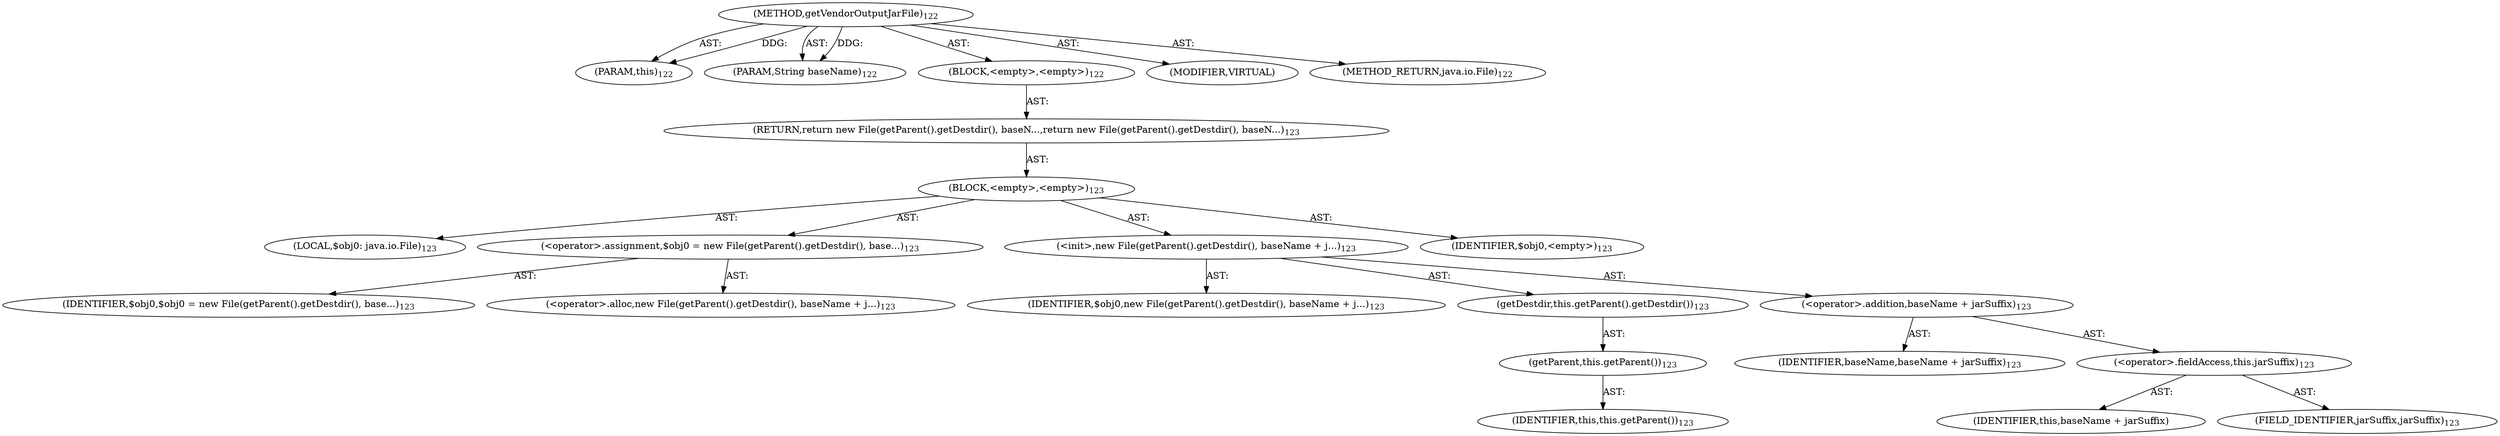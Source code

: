 digraph "getVendorOutputJarFile" {  
"111669149698" [label = <(METHOD,getVendorOutputJarFile)<SUB>122</SUB>> ]
"115964116993" [label = <(PARAM,this)<SUB>122</SUB>> ]
"115964116999" [label = <(PARAM,String baseName)<SUB>122</SUB>> ]
"25769803783" [label = <(BLOCK,&lt;empty&gt;,&lt;empty&gt;)<SUB>122</SUB>> ]
"146028888066" [label = <(RETURN,return new File(getParent().getDestdir(), baseN...,return new File(getParent().getDestdir(), baseN...)<SUB>123</SUB>> ]
"25769803784" [label = <(BLOCK,&lt;empty&gt;,&lt;empty&gt;)<SUB>123</SUB>> ]
"94489280515" [label = <(LOCAL,$obj0: java.io.File)<SUB>123</SUB>> ]
"30064771113" [label = <(&lt;operator&gt;.assignment,$obj0 = new File(getParent().getDestdir(), base...)<SUB>123</SUB>> ]
"68719476768" [label = <(IDENTIFIER,$obj0,$obj0 = new File(getParent().getDestdir(), base...)<SUB>123</SUB>> ]
"30064771114" [label = <(&lt;operator&gt;.alloc,new File(getParent().getDestdir(), baseName + j...)<SUB>123</SUB>> ]
"30064771115" [label = <(&lt;init&gt;,new File(getParent().getDestdir(), baseName + j...)<SUB>123</SUB>> ]
"68719476769" [label = <(IDENTIFIER,$obj0,new File(getParent().getDestdir(), baseName + j...)<SUB>123</SUB>> ]
"30064771116" [label = <(getDestdir,this.getParent().getDestdir())<SUB>123</SUB>> ]
"30064771117" [label = <(getParent,this.getParent())<SUB>123</SUB>> ]
"68719476741" [label = <(IDENTIFIER,this,this.getParent())<SUB>123</SUB>> ]
"30064771118" [label = <(&lt;operator&gt;.addition,baseName + jarSuffix)<SUB>123</SUB>> ]
"68719476770" [label = <(IDENTIFIER,baseName,baseName + jarSuffix)<SUB>123</SUB>> ]
"30064771119" [label = <(&lt;operator&gt;.fieldAccess,this.jarSuffix)<SUB>123</SUB>> ]
"68719476771" [label = <(IDENTIFIER,this,baseName + jarSuffix)> ]
"55834574859" [label = <(FIELD_IDENTIFIER,jarSuffix,jarSuffix)<SUB>123</SUB>> ]
"68719476772" [label = <(IDENTIFIER,$obj0,&lt;empty&gt;)<SUB>123</SUB>> ]
"133143986187" [label = <(MODIFIER,VIRTUAL)> ]
"128849018882" [label = <(METHOD_RETURN,java.io.File)<SUB>122</SUB>> ]
  "111669149698" -> "115964116993"  [ label = "AST: "] 
  "111669149698" -> "115964116999"  [ label = "AST: "] 
  "111669149698" -> "25769803783"  [ label = "AST: "] 
  "111669149698" -> "133143986187"  [ label = "AST: "] 
  "111669149698" -> "128849018882"  [ label = "AST: "] 
  "25769803783" -> "146028888066"  [ label = "AST: "] 
  "146028888066" -> "25769803784"  [ label = "AST: "] 
  "25769803784" -> "94489280515"  [ label = "AST: "] 
  "25769803784" -> "30064771113"  [ label = "AST: "] 
  "25769803784" -> "30064771115"  [ label = "AST: "] 
  "25769803784" -> "68719476772"  [ label = "AST: "] 
  "30064771113" -> "68719476768"  [ label = "AST: "] 
  "30064771113" -> "30064771114"  [ label = "AST: "] 
  "30064771115" -> "68719476769"  [ label = "AST: "] 
  "30064771115" -> "30064771116"  [ label = "AST: "] 
  "30064771115" -> "30064771118"  [ label = "AST: "] 
  "30064771116" -> "30064771117"  [ label = "AST: "] 
  "30064771117" -> "68719476741"  [ label = "AST: "] 
  "30064771118" -> "68719476770"  [ label = "AST: "] 
  "30064771118" -> "30064771119"  [ label = "AST: "] 
  "30064771119" -> "68719476771"  [ label = "AST: "] 
  "30064771119" -> "55834574859"  [ label = "AST: "] 
  "111669149698" -> "115964116993"  [ label = "DDG: "] 
  "111669149698" -> "115964116999"  [ label = "DDG: "] 
}
